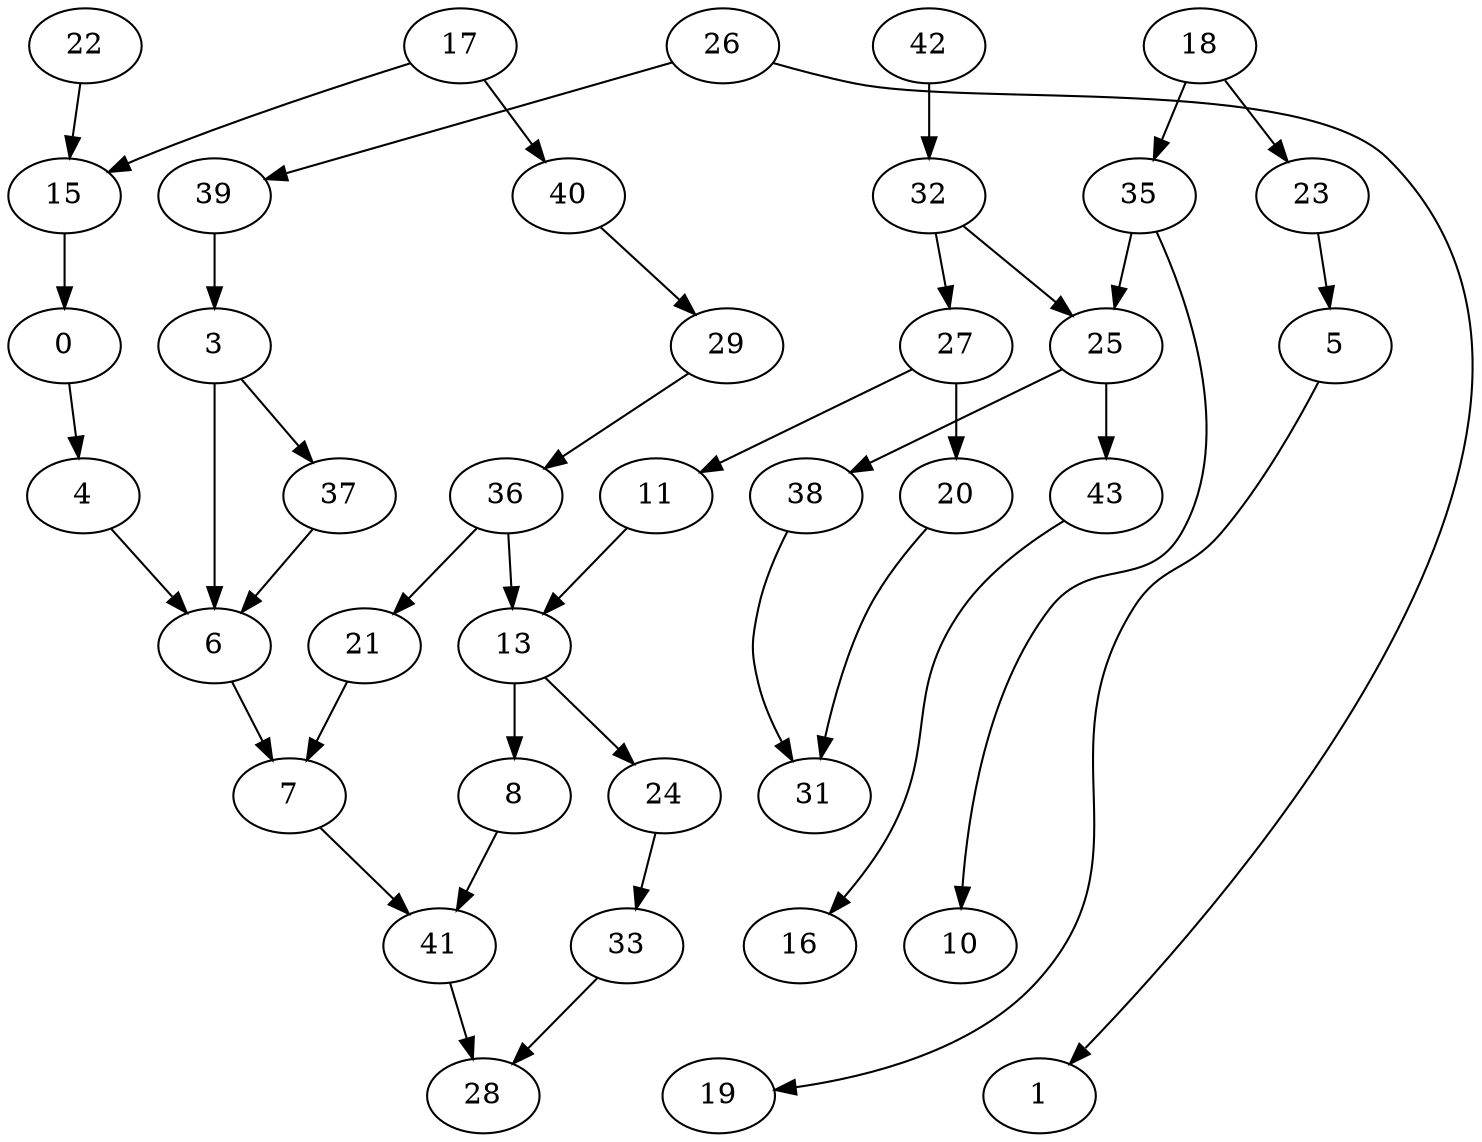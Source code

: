 digraph G {
    0;
    4;
    6;
    7;
    41;
    28;
    17;
    15;
    40;
    29;
    36;
    22;
    13;
    21;
    8;
    24;
    3;
    37;
    5;
    19;
    18;
    23;
    35;
    25;
    10;
    38;
    43;
    42;
    32;
    27;
    11;
    20;
    31;
    16;
    33;
    26;
    1;
    39;
    0 -> 4 [weight=0];
    4 -> 6 [weight=0];
    6 -> 7 [weight=0];
    7 -> 41 [weight=0];
    41 -> 28 [weight=0];
    17 -> 15 [weight=0];
    17 -> 40 [weight=0];
    15 -> 0 [weight=0];
    40 -> 29 [weight=0];
    29 -> 36 [weight=0];
    36 -> 13 [weight=0];
    36 -> 21 [weight=0];
    22 -> 15 [weight=0];
    13 -> 8 [weight=2];
    13 -> 24 [weight=0];
    21 -> 7 [weight=0];
    8 -> 41 [weight=0];
    24 -> 33 [weight=0];
    3 -> 6 [weight=1];
    3 -> 37 [weight=0];
    37 -> 6 [weight=0];
    5 -> 19 [weight=0];
    18 -> 23 [weight=0];
    18 -> 35 [weight=0];
    23 -> 5 [weight=0];
    35 -> 25 [weight=0];
    35 -> 10 [weight=0];
    25 -> 38 [weight=0];
    25 -> 43 [weight=1];
    38 -> 31 [weight=0];
    43 -> 16 [weight=0];
    42 -> 32 [weight=1];
    32 -> 25 [weight=0];
    32 -> 27 [weight=0];
    27 -> 11 [weight=0];
    27 -> 20 [weight=0];
    11 -> 13 [weight=0];
    20 -> 31 [weight=0];
    33 -> 28 [weight=0];
    26 -> 1 [weight=0];
    26 -> 39 [weight=0];
    39 -> 3 [weight=0];
}

